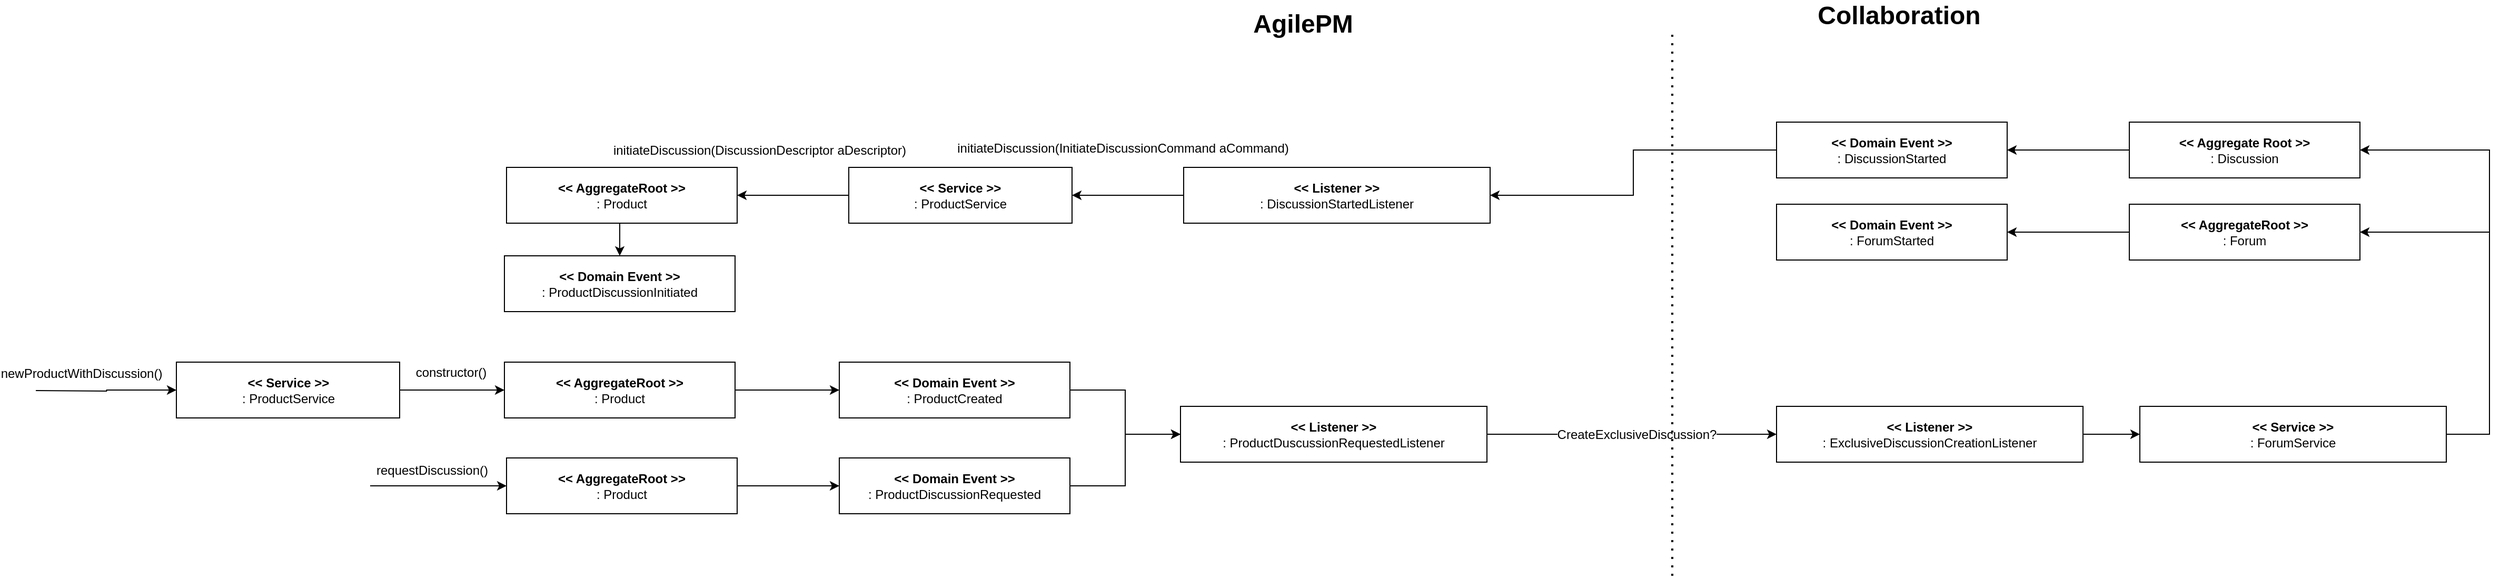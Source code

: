 <mxfile version="20.0.1" type="device"><diagram id="pLnVcc_MPIytIUzL6aiX" name="Page-1"><mxGraphModel dx="3631" dy="1794" grid="0" gridSize="10" guides="1" tooltips="1" connect="1" arrows="1" fold="1" page="0" pageScale="1" pageWidth="827" pageHeight="1169" math="0" shadow="0"><root><mxCell id="0"/><mxCell id="1" parent="0"/><mxCell id="noaQJ2-WuqPnL0fwxnVN-8" style="edgeStyle=orthogonalEdgeStyle;rounded=0;orthogonalLoop=1;jettySize=auto;html=1;exitX=0;exitY=0.5;exitDx=0;exitDy=0;entryX=1;entryY=0.5;entryDx=0;entryDy=0;fontSize=24;endArrow=none;endFill=0;startArrow=classic;startFill=1;" edge="1" parent="1" source="noaQJ2-WuqPnL0fwxnVN-1" target="noaQJ2-WuqPnL0fwxnVN-4"><mxGeometry relative="1" as="geometry"/></mxCell><mxCell id="noaQJ2-WuqPnL0fwxnVN-9" style="edgeStyle=orthogonalEdgeStyle;rounded=0;orthogonalLoop=1;jettySize=auto;html=1;exitX=0;exitY=0.5;exitDx=0;exitDy=0;entryX=1;entryY=0.5;entryDx=0;entryDy=0;fontSize=24;endArrow=none;endFill=0;startArrow=classic;startFill=1;" edge="1" parent="1" source="noaQJ2-WuqPnL0fwxnVN-1" target="noaQJ2-WuqPnL0fwxnVN-5"><mxGeometry relative="1" as="geometry"/></mxCell><mxCell id="noaQJ2-WuqPnL0fwxnVN-17" style="edgeStyle=orthogonalEdgeStyle;rounded=0;orthogonalLoop=1;jettySize=auto;html=1;exitX=1;exitY=0.5;exitDx=0;exitDy=0;entryX=0;entryY=0.5;entryDx=0;entryDy=0;fontSize=24;startArrow=none;startFill=0;endArrow=classic;endFill=1;" edge="1" parent="1" source="noaQJ2-WuqPnL0fwxnVN-1" target="noaQJ2-WuqPnL0fwxnVN-16"><mxGeometry relative="1" as="geometry"/></mxCell><mxCell id="noaQJ2-WuqPnL0fwxnVN-18" value="&lt;font style=&quot;font-size: 12px;&quot;&gt;CreateExclusiveDiscussion?&lt;/font&gt;" style="edgeLabel;html=1;align=center;verticalAlign=middle;resizable=0;points=[];fontSize=24;" vertex="1" connectable="0" parent="noaQJ2-WuqPnL0fwxnVN-17"><mxGeometry x="-0.142" y="2" relative="1" as="geometry"><mxPoint x="24" y="-2" as="offset"/></mxGeometry></mxCell><mxCell id="noaQJ2-WuqPnL0fwxnVN-1" value="&lt;b&gt;&amp;lt;&amp;lt; Listener &amp;gt;&amp;gt;&lt;/b&gt;&lt;br&gt;: ProductDuscussionRequestedListener" style="rounded=0;whiteSpace=wrap;html=1;" vertex="1" parent="1"><mxGeometry x="167" y="384" width="291" height="53" as="geometry"/></mxCell><mxCell id="noaQJ2-WuqPnL0fwxnVN-2" value="" style="endArrow=none;dashed=1;html=1;dashPattern=1 3;strokeWidth=2;rounded=0;" edge="1" parent="1"><mxGeometry width="50" height="50" relative="1" as="geometry"><mxPoint x="634" y="545" as="sourcePoint"/><mxPoint x="634" y="28" as="targetPoint"/></mxGeometry></mxCell><mxCell id="noaQJ2-WuqPnL0fwxnVN-3" value="&lt;font style=&quot;font-size: 24px;&quot;&gt;&lt;b&gt;AgilePM&lt;/b&gt;&lt;/font&gt;" style="text;html=1;align=center;verticalAlign=middle;resizable=0;points=[];autosize=1;strokeColor=none;fillColor=none;" vertex="1" parent="1"><mxGeometry x="230" y="10" width="105" height="22" as="geometry"/></mxCell><mxCell id="noaQJ2-WuqPnL0fwxnVN-4" value="&lt;b&gt;&amp;lt;&amp;lt; Domain Event &amp;gt;&amp;gt;&lt;/b&gt;&lt;br&gt;: ProductCreated" style="rounded=0;whiteSpace=wrap;html=1;" vertex="1" parent="1"><mxGeometry x="-157" y="342" width="219" height="53" as="geometry"/></mxCell><mxCell id="noaQJ2-WuqPnL0fwxnVN-5" value="&lt;b&gt;&amp;lt;&amp;lt; Domain Event &amp;gt;&amp;gt;&lt;/b&gt;&lt;br&gt;: ProductDiscussionRequested" style="rounded=0;whiteSpace=wrap;html=1;" vertex="1" parent="1"><mxGeometry x="-157" y="433" width="219" height="53" as="geometry"/></mxCell><mxCell id="noaQJ2-WuqPnL0fwxnVN-11" style="edgeStyle=orthogonalEdgeStyle;rounded=0;orthogonalLoop=1;jettySize=auto;html=1;exitX=1;exitY=0.5;exitDx=0;exitDy=0;entryX=0;entryY=0.5;entryDx=0;entryDy=0;fontSize=24;endArrow=none;endFill=0;startArrow=classic;startFill=1;" edge="1" parent="1" source="noaQJ2-WuqPnL0fwxnVN-12" target="noaQJ2-WuqPnL0fwxnVN-14"><mxGeometry relative="1" as="geometry"/></mxCell><mxCell id="noaQJ2-WuqPnL0fwxnVN-30" style="edgeStyle=orthogonalEdgeStyle;rounded=0;orthogonalLoop=1;jettySize=auto;html=1;exitX=0;exitY=0.5;exitDx=0;exitDy=0;entryX=1;entryY=0.5;entryDx=0;entryDy=0;fontSize=12;startArrow=none;startFill=0;endArrow=classic;endFill=1;" edge="1" parent="1" source="noaQJ2-WuqPnL0fwxnVN-12" target="noaQJ2-WuqPnL0fwxnVN-29"><mxGeometry relative="1" as="geometry"/></mxCell><mxCell id="noaQJ2-WuqPnL0fwxnVN-31" value="initiateDiscussion(InitiateDiscussionCommand aCommand)" style="edgeLabel;html=1;align=center;verticalAlign=middle;resizable=0;points=[];fontSize=12;" vertex="1" connectable="0" parent="noaQJ2-WuqPnL0fwxnVN-30"><mxGeometry x="0.116" y="-1" relative="1" as="geometry"><mxPoint x="1" y="-44" as="offset"/></mxGeometry></mxCell><mxCell id="noaQJ2-WuqPnL0fwxnVN-12" value="&lt;b&gt;&amp;lt;&amp;lt; Listener &amp;gt;&amp;gt;&lt;/b&gt;&lt;br&gt;: DiscussionStartedListener" style="rounded=0;whiteSpace=wrap;html=1;" vertex="1" parent="1"><mxGeometry x="170" y="157" width="291" height="53" as="geometry"/></mxCell><mxCell id="noaQJ2-WuqPnL0fwxnVN-14" value="&lt;b&gt;&amp;lt;&amp;lt; Domain Event &amp;gt;&amp;gt;&lt;/b&gt;&lt;br&gt;: DiscussionStarted" style="rounded=0;whiteSpace=wrap;html=1;" vertex="1" parent="1"><mxGeometry x="733" y="114" width="219" height="53" as="geometry"/></mxCell><mxCell id="noaQJ2-WuqPnL0fwxnVN-15" value="&lt;font style=&quot;font-size: 24px;&quot;&gt;&lt;b&gt;Collaboration&lt;/b&gt;&lt;/font&gt;" style="text;html=1;align=center;verticalAlign=middle;resizable=0;points=[];autosize=1;strokeColor=none;fillColor=none;" vertex="1" parent="1"><mxGeometry x="766" y="2" width="165" height="22" as="geometry"/></mxCell><mxCell id="noaQJ2-WuqPnL0fwxnVN-22" style="edgeStyle=orthogonalEdgeStyle;rounded=0;orthogonalLoop=1;jettySize=auto;html=1;exitX=1;exitY=0.5;exitDx=0;exitDy=0;fontSize=12;startArrow=none;startFill=0;endArrow=classic;endFill=1;" edge="1" parent="1" source="noaQJ2-WuqPnL0fwxnVN-16" target="noaQJ2-WuqPnL0fwxnVN-21"><mxGeometry relative="1" as="geometry"/></mxCell><mxCell id="noaQJ2-WuqPnL0fwxnVN-16" value="&lt;b&gt;&amp;lt;&amp;lt; Listener &amp;gt;&amp;gt;&lt;/b&gt;&lt;br&gt;: ExclusiveDiscussionCreationListener" style="rounded=0;whiteSpace=wrap;html=1;" vertex="1" parent="1"><mxGeometry x="733" y="384" width="291" height="53" as="geometry"/></mxCell><mxCell id="noaQJ2-WuqPnL0fwxnVN-19" value="&lt;b&gt;&amp;lt;&amp;lt; Domain Event &amp;gt;&amp;gt;&lt;/b&gt;&lt;br&gt;: ForumStarted" style="rounded=0;whiteSpace=wrap;html=1;" vertex="1" parent="1"><mxGeometry x="733" y="192" width="219" height="53" as="geometry"/></mxCell><mxCell id="noaQJ2-WuqPnL0fwxnVN-25" style="edgeStyle=orthogonalEdgeStyle;rounded=0;orthogonalLoop=1;jettySize=auto;html=1;exitX=1;exitY=0.5;exitDx=0;exitDy=0;entryX=1;entryY=0.5;entryDx=0;entryDy=0;fontSize=12;startArrow=none;startFill=0;endArrow=classic;endFill=1;" edge="1" parent="1" source="noaQJ2-WuqPnL0fwxnVN-21" target="noaQJ2-WuqPnL0fwxnVN-24"><mxGeometry relative="1" as="geometry"><Array as="points"><mxPoint x="1410" y="411"/><mxPoint x="1410" y="219"/></Array></mxGeometry></mxCell><mxCell id="noaQJ2-WuqPnL0fwxnVN-26" style="edgeStyle=orthogonalEdgeStyle;rounded=0;orthogonalLoop=1;jettySize=auto;html=1;exitX=1;exitY=0.5;exitDx=0;exitDy=0;entryX=1;entryY=0.5;entryDx=0;entryDy=0;fontSize=12;startArrow=none;startFill=0;endArrow=classic;endFill=1;" edge="1" parent="1" source="noaQJ2-WuqPnL0fwxnVN-21" target="noaQJ2-WuqPnL0fwxnVN-23"><mxGeometry relative="1" as="geometry"><Array as="points"><mxPoint x="1410" y="411"/><mxPoint x="1410" y="141"/></Array></mxGeometry></mxCell><mxCell id="noaQJ2-WuqPnL0fwxnVN-21" value="&lt;b&gt;&amp;lt;&amp;lt; Service &amp;gt;&amp;gt;&lt;/b&gt;&lt;br&gt;: ForumService" style="rounded=0;whiteSpace=wrap;html=1;" vertex="1" parent="1"><mxGeometry x="1078" y="384" width="291" height="53" as="geometry"/></mxCell><mxCell id="noaQJ2-WuqPnL0fwxnVN-27" style="edgeStyle=orthogonalEdgeStyle;rounded=0;orthogonalLoop=1;jettySize=auto;html=1;exitX=0;exitY=0.5;exitDx=0;exitDy=0;entryX=1;entryY=0.5;entryDx=0;entryDy=0;fontSize=12;startArrow=none;startFill=0;endArrow=classic;endFill=1;" edge="1" parent="1" source="noaQJ2-WuqPnL0fwxnVN-23" target="noaQJ2-WuqPnL0fwxnVN-14"><mxGeometry relative="1" as="geometry"/></mxCell><mxCell id="noaQJ2-WuqPnL0fwxnVN-23" value="&lt;b&gt;&amp;lt;&amp;lt; Aggregate Root &amp;gt;&amp;gt;&lt;/b&gt;&lt;br&gt;: Discussion" style="rounded=0;whiteSpace=wrap;html=1;" vertex="1" parent="1"><mxGeometry x="1068" y="114" width="219" height="53" as="geometry"/></mxCell><mxCell id="noaQJ2-WuqPnL0fwxnVN-28" style="edgeStyle=orthogonalEdgeStyle;rounded=0;orthogonalLoop=1;jettySize=auto;html=1;exitX=0;exitY=0.5;exitDx=0;exitDy=0;entryX=1;entryY=0.5;entryDx=0;entryDy=0;fontSize=12;startArrow=none;startFill=0;endArrow=classic;endFill=1;" edge="1" parent="1" source="noaQJ2-WuqPnL0fwxnVN-24" target="noaQJ2-WuqPnL0fwxnVN-19"><mxGeometry relative="1" as="geometry"/></mxCell><mxCell id="noaQJ2-WuqPnL0fwxnVN-24" value="&lt;b&gt;&amp;lt;&amp;lt; AggregateRoot &amp;gt;&amp;gt;&lt;/b&gt;&lt;br&gt;: Forum" style="rounded=0;whiteSpace=wrap;html=1;" vertex="1" parent="1"><mxGeometry x="1068" y="192" width="219" height="53" as="geometry"/></mxCell><mxCell id="noaQJ2-WuqPnL0fwxnVN-33" style="edgeStyle=orthogonalEdgeStyle;rounded=0;orthogonalLoop=1;jettySize=auto;html=1;exitX=0;exitY=0.5;exitDx=0;exitDy=0;fontSize=12;startArrow=none;startFill=0;endArrow=classic;endFill=1;" edge="1" parent="1" source="noaQJ2-WuqPnL0fwxnVN-29" target="noaQJ2-WuqPnL0fwxnVN-32"><mxGeometry relative="1" as="geometry"/></mxCell><mxCell id="noaQJ2-WuqPnL0fwxnVN-35" value="initiateDiscussion(DiscussionDescriptor aDescriptor)" style="edgeLabel;html=1;align=center;verticalAlign=middle;resizable=0;points=[];fontSize=12;" vertex="1" connectable="0" parent="noaQJ2-WuqPnL0fwxnVN-33"><mxGeometry x="0.264" relative="1" as="geometry"><mxPoint x="-18" y="-43" as="offset"/></mxGeometry></mxCell><mxCell id="noaQJ2-WuqPnL0fwxnVN-29" value="&lt;b&gt;&amp;lt;&amp;lt; Service &amp;gt;&amp;gt;&lt;/b&gt;&lt;br&gt;: ProductService" style="rounded=0;whiteSpace=wrap;html=1;" vertex="1" parent="1"><mxGeometry x="-148" y="157" width="212" height="53" as="geometry"/></mxCell><mxCell id="noaQJ2-WuqPnL0fwxnVN-37" style="edgeStyle=orthogonalEdgeStyle;rounded=0;orthogonalLoop=1;jettySize=auto;html=1;exitX=0.5;exitY=1;exitDx=0;exitDy=0;entryX=0.5;entryY=0;entryDx=0;entryDy=0;fontSize=12;startArrow=none;startFill=0;endArrow=classic;endFill=1;" edge="1" parent="1" source="noaQJ2-WuqPnL0fwxnVN-32" target="noaQJ2-WuqPnL0fwxnVN-36"><mxGeometry relative="1" as="geometry"/></mxCell><mxCell id="noaQJ2-WuqPnL0fwxnVN-32" value="&lt;b&gt;&amp;lt;&amp;lt; AggregateRoot &amp;gt;&amp;gt;&lt;/b&gt;&lt;br&gt;: Product" style="rounded=0;whiteSpace=wrap;html=1;" vertex="1" parent="1"><mxGeometry x="-473" y="157" width="219" height="53" as="geometry"/></mxCell><mxCell id="noaQJ2-WuqPnL0fwxnVN-36" value="&lt;b&gt;&amp;lt;&amp;lt; Domain Event &amp;gt;&amp;gt;&lt;/b&gt;&lt;br&gt;: ProductDiscussionInitiated" style="rounded=0;whiteSpace=wrap;html=1;" vertex="1" parent="1"><mxGeometry x="-475" y="241" width="219" height="53" as="geometry"/></mxCell><mxCell id="noaQJ2-WuqPnL0fwxnVN-41" value="" style="edgeStyle=orthogonalEdgeStyle;rounded=0;orthogonalLoop=1;jettySize=auto;html=1;fontSize=12;startArrow=classic;startFill=1;endArrow=none;endFill=0;" edge="1" parent="1" source="noaQJ2-WuqPnL0fwxnVN-39"><mxGeometry relative="1" as="geometry"><mxPoint x="-920" y="369" as="targetPoint"/></mxGeometry></mxCell><mxCell id="noaQJ2-WuqPnL0fwxnVN-42" value="newProductWithDiscussion()" style="edgeLabel;html=1;align=center;verticalAlign=middle;resizable=0;points=[];fontSize=12;" vertex="1" connectable="0" parent="noaQJ2-WuqPnL0fwxnVN-41"><mxGeometry x="-0.306" relative="1" as="geometry"><mxPoint x="-44" y="-16" as="offset"/></mxGeometry></mxCell><mxCell id="noaQJ2-WuqPnL0fwxnVN-44" style="edgeStyle=orthogonalEdgeStyle;rounded=0;orthogonalLoop=1;jettySize=auto;html=1;exitX=1;exitY=0.5;exitDx=0;exitDy=0;entryX=0;entryY=0.5;entryDx=0;entryDy=0;fontSize=12;startArrow=none;startFill=0;endArrow=classic;endFill=1;" edge="1" parent="1" source="noaQJ2-WuqPnL0fwxnVN-39" target="noaQJ2-WuqPnL0fwxnVN-43"><mxGeometry relative="1" as="geometry"/></mxCell><mxCell id="noaQJ2-WuqPnL0fwxnVN-45" value="constructor()" style="edgeLabel;html=1;align=center;verticalAlign=middle;resizable=0;points=[];fontSize=12;" vertex="1" connectable="0" parent="noaQJ2-WuqPnL0fwxnVN-44"><mxGeometry x="0.238" y="1" relative="1" as="geometry"><mxPoint x="-13" y="-16" as="offset"/></mxGeometry></mxCell><mxCell id="noaQJ2-WuqPnL0fwxnVN-39" value="&lt;b&gt;&amp;lt;&amp;lt; Service &amp;gt;&amp;gt;&lt;/b&gt;&lt;br&gt;: ProductService" style="rounded=0;whiteSpace=wrap;html=1;" vertex="1" parent="1"><mxGeometry x="-786.5" y="342" width="212" height="53" as="geometry"/></mxCell><mxCell id="noaQJ2-WuqPnL0fwxnVN-46" style="edgeStyle=orthogonalEdgeStyle;rounded=0;orthogonalLoop=1;jettySize=auto;html=1;exitX=1;exitY=0.5;exitDx=0;exitDy=0;entryX=0;entryY=0.5;entryDx=0;entryDy=0;fontSize=12;startArrow=none;startFill=0;endArrow=classic;endFill=1;" edge="1" parent="1" source="noaQJ2-WuqPnL0fwxnVN-43" target="noaQJ2-WuqPnL0fwxnVN-4"><mxGeometry relative="1" as="geometry"/></mxCell><mxCell id="noaQJ2-WuqPnL0fwxnVN-43" value="&lt;b&gt;&amp;lt;&amp;lt; AggregateRoot &amp;gt;&amp;gt;&lt;/b&gt;&lt;br&gt;: Product" style="rounded=0;whiteSpace=wrap;html=1;" vertex="1" parent="1"><mxGeometry x="-475" y="342" width="219" height="53" as="geometry"/></mxCell><mxCell id="noaQJ2-WuqPnL0fwxnVN-48" style="edgeStyle=orthogonalEdgeStyle;rounded=0;orthogonalLoop=1;jettySize=auto;html=1;exitX=1;exitY=0.5;exitDx=0;exitDy=0;entryX=0;entryY=0.5;entryDx=0;entryDy=0;fontSize=12;startArrow=none;startFill=0;endArrow=classic;endFill=1;" edge="1" parent="1" source="noaQJ2-WuqPnL0fwxnVN-47" target="noaQJ2-WuqPnL0fwxnVN-5"><mxGeometry relative="1" as="geometry"/></mxCell><mxCell id="noaQJ2-WuqPnL0fwxnVN-50" value="" style="edgeStyle=orthogonalEdgeStyle;rounded=0;orthogonalLoop=1;jettySize=auto;html=1;fontSize=12;startArrow=classic;startFill=1;endArrow=none;endFill=0;" edge="1" parent="1" source="noaQJ2-WuqPnL0fwxnVN-47"><mxGeometry relative="1" as="geometry"><mxPoint x="-602.5" y="459.5" as="targetPoint"/></mxGeometry></mxCell><mxCell id="noaQJ2-WuqPnL0fwxnVN-51" value="requestDiscussion()" style="edgeLabel;html=1;align=center;verticalAlign=middle;resizable=0;points=[];fontSize=12;" vertex="1" connectable="0" parent="noaQJ2-WuqPnL0fwxnVN-50"><mxGeometry x="-0.181" y="1" relative="1" as="geometry"><mxPoint x="-18" y="-16" as="offset"/></mxGeometry></mxCell><mxCell id="noaQJ2-WuqPnL0fwxnVN-47" value="&lt;b&gt;&amp;lt;&amp;lt; AggregateRoot &amp;gt;&amp;gt;&lt;/b&gt;&lt;br&gt;: Product" style="rounded=0;whiteSpace=wrap;html=1;" vertex="1" parent="1"><mxGeometry x="-473" y="433" width="219" height="53" as="geometry"/></mxCell></root></mxGraphModel></diagram></mxfile>